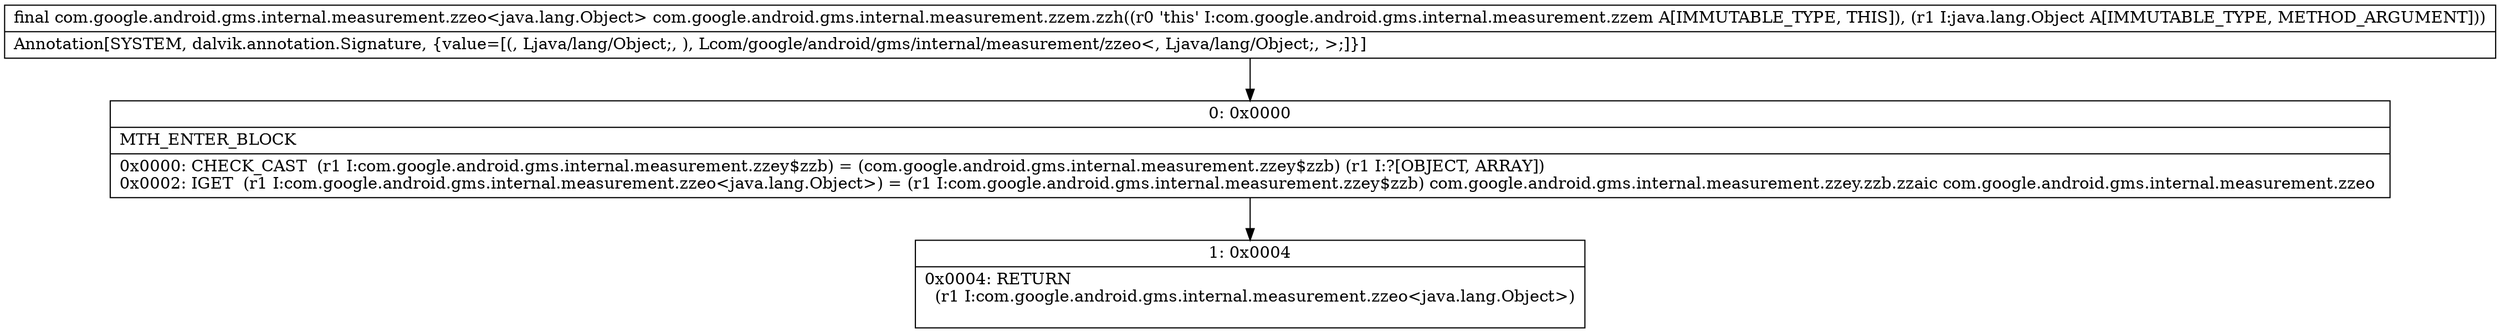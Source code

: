 digraph "CFG forcom.google.android.gms.internal.measurement.zzem.zzh(Ljava\/lang\/Object;)Lcom\/google\/android\/gms\/internal\/measurement\/zzeo;" {
Node_0 [shape=record,label="{0\:\ 0x0000|MTH_ENTER_BLOCK\l|0x0000: CHECK_CAST  (r1 I:com.google.android.gms.internal.measurement.zzey$zzb) = (com.google.android.gms.internal.measurement.zzey$zzb) (r1 I:?[OBJECT, ARRAY]) \l0x0002: IGET  (r1 I:com.google.android.gms.internal.measurement.zzeo\<java.lang.Object\>) = (r1 I:com.google.android.gms.internal.measurement.zzey$zzb) com.google.android.gms.internal.measurement.zzey.zzb.zzaic com.google.android.gms.internal.measurement.zzeo \l}"];
Node_1 [shape=record,label="{1\:\ 0x0004|0x0004: RETURN  \l  (r1 I:com.google.android.gms.internal.measurement.zzeo\<java.lang.Object\>)\l \l}"];
MethodNode[shape=record,label="{final com.google.android.gms.internal.measurement.zzeo\<java.lang.Object\> com.google.android.gms.internal.measurement.zzem.zzh((r0 'this' I:com.google.android.gms.internal.measurement.zzem A[IMMUTABLE_TYPE, THIS]), (r1 I:java.lang.Object A[IMMUTABLE_TYPE, METHOD_ARGUMENT]))  | Annotation[SYSTEM, dalvik.annotation.Signature, \{value=[(, Ljava\/lang\/Object;, ), Lcom\/google\/android\/gms\/internal\/measurement\/zzeo\<, Ljava\/lang\/Object;, \>;]\}]\l}"];
MethodNode -> Node_0;
Node_0 -> Node_1;
}


